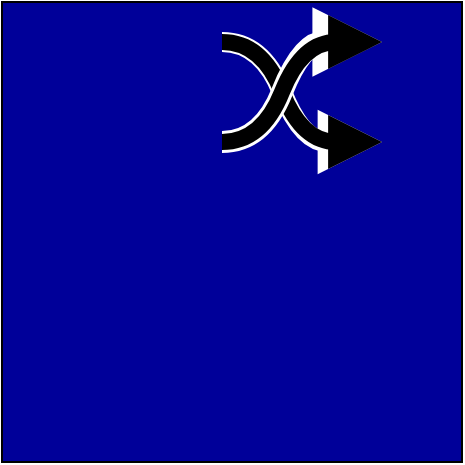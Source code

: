 <mxfile version="15.8.7" type="device"><diagram id="rxYBLjGZQfBaCaaoXt3e" name="Page-1"><mxGraphModel dx="569" dy="349" grid="1" gridSize="10" guides="1" tooltips="1" connect="1" arrows="1" fold="1" page="1" pageScale="1" pageWidth="1100" pageHeight="850" math="0" shadow="0"><root><mxCell id="0"/><mxCell id="1" parent="0"/><mxCell id="fiuiF4hLAPiRjWkBdvxw-7" value="" style="whiteSpace=wrap;html=1;aspect=fixed;fillColor=#000099;" vertex="1" parent="1"><mxGeometry x="90" y="150" width="230" height="230" as="geometry"/></mxCell><mxCell id="fiuiF4hLAPiRjWkBdvxw-3" value="" style="curved=1;endArrow=block;html=1;rounded=0;strokeWidth=10;endFill=1;strokeColor=#FFFFFF;" edge="1" parent="1"><mxGeometry width="50" height="50" relative="1" as="geometry"><mxPoint x="200" y="170" as="sourcePoint"/><mxPoint x="280" y="220" as="targetPoint"/><Array as="points"><mxPoint x="220" y="170"/><mxPoint x="240" y="220"/></Array></mxGeometry></mxCell><mxCell id="fiuiF4hLAPiRjWkBdvxw-4" value="" style="curved=1;endArrow=block;html=1;rounded=0;strokeWidth=8;endFill=1;" edge="1" parent="1"><mxGeometry width="50" height="50" relative="1" as="geometry"><mxPoint x="200" y="170" as="sourcePoint"/><mxPoint x="280" y="220" as="targetPoint"/><Array as="points"><mxPoint x="220" y="170"/><mxPoint x="240" y="220"/></Array></mxGeometry></mxCell><mxCell id="fiuiF4hLAPiRjWkBdvxw-2" value="" style="curved=1;endArrow=block;html=1;rounded=0;strokeWidth=11;endFill=1;strokeColor=#FFFFFF;" edge="1" parent="1"><mxGeometry width="50" height="50" relative="1" as="geometry"><mxPoint x="200" y="220" as="sourcePoint"/><mxPoint x="280" y="170" as="targetPoint"/><Array as="points"><mxPoint x="220" y="220"/><mxPoint x="240" y="170"/></Array></mxGeometry></mxCell><mxCell id="fiuiF4hLAPiRjWkBdvxw-5" value="" style="curved=1;endArrow=block;html=1;rounded=0;strokeWidth=8;endFill=1;" edge="1" parent="1"><mxGeometry width="50" height="50" relative="1" as="geometry"><mxPoint x="200" y="220.0" as="sourcePoint"/><mxPoint x="280" y="170" as="targetPoint"/><Array as="points"><mxPoint x="220" y="220"/><mxPoint x="240" y="170"/></Array></mxGeometry></mxCell></root></mxGraphModel></diagram></mxfile>